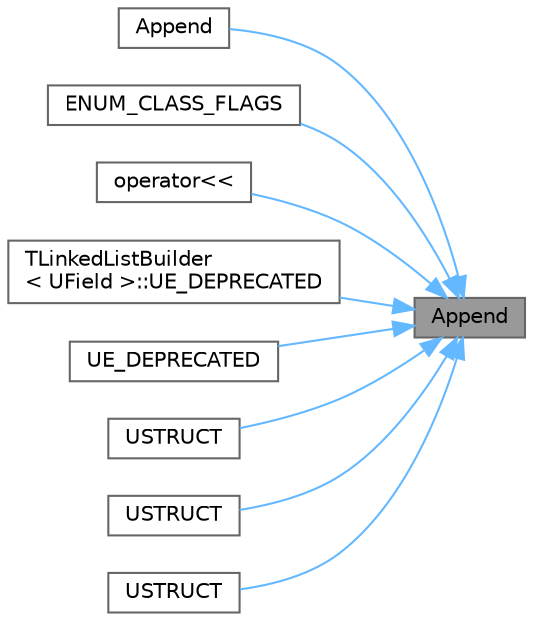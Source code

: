 digraph "Append"
{
 // INTERACTIVE_SVG=YES
 // LATEX_PDF_SIZE
  bgcolor="transparent";
  edge [fontname=Helvetica,fontsize=10,labelfontname=Helvetica,labelfontsize=10];
  node [fontname=Helvetica,fontsize=10,shape=box,height=0.2,width=0.4];
  rankdir="RL";
  Node1 [id="Node000001",label="Append",height=0.2,width=0.4,color="gray40", fillcolor="grey60", style="filled", fontcolor="black",tooltip="Append an ArrayView of handled types to the KeyGen."];
  Node1 -> Node2 [id="edge1_Node000001_Node000002",dir="back",color="steelblue1",style="solid",tooltip=" "];
  Node2 [id="Node000002",label="Append",height=0.2,width=0.4,color="grey40", fillcolor="white", style="filled",URL="$d7/dd8/ShaderKeyGenerator_8h.html#a98cf74810eab76e5254d1d5dfbae0d7a",tooltip="Append an Array of handled types to the KeyGen."];
  Node1 -> Node3 [id="edge2_Node000001_Node000003",dir="back",color="steelblue1",style="solid",tooltip=" "];
  Node3 [id="Node000003",label="ENUM_CLASS_FLAGS",height=0.2,width=0.4,color="grey40", fillcolor="white", style="filled",URL="$d9/d41/CommandLine_8h.html#a6bea30a6c744a66ff9353ae490ba044e",tooltip=" "];
  Node1 -> Node4 [id="edge3_Node000001_Node000004",dir="back",color="steelblue1",style="solid",tooltip=" "];
  Node4 [id="Node000004",label="operator\<\<",height=0.2,width=0.4,color="grey40", fillcolor="white", style="filled",URL="$d7/dd8/ShaderKeyGenerator_8h.html#a6df470d2556eaeb40e1dfa1a8d4a7e11",tooltip="Template overide of FShaderKeyGenerator&& operator<<(FShaderKeyGenerator&, const T&),..."];
  Node1 -> Node5 [id="edge4_Node000001_Node000005",dir="back",color="steelblue1",style="solid",tooltip=" "];
  Node5 [id="Node000005",label="TLinkedListBuilder\l\< UField \>::UE_DEPRECATED",height=0.2,width=0.4,color="grey40", fillcolor="white", style="filled",URL="$d8/dde/structTLinkedListBuilder.html#a83a7da87bc7c3c24976f9868e1ce563d",tooltip=" "];
  Node1 -> Node6 [id="edge5_Node000001_Node000006",dir="back",color="steelblue1",style="solid",tooltip=" "];
  Node6 [id="Node000006",label="UE_DEPRECATED",height=0.2,width=0.4,color="grey40", fillcolor="white", style="filled",URL="$dd/d7e/StaticParameterSet_8h.html#aa8ead075f0a6897ca280d90b20f6539c",tooltip=" "];
  Node1 -> Node7 [id="edge6_Node000001_Node000007",dir="back",color="steelblue1",style="solid",tooltip=" "];
  Node7 [id="Node000007",label="USTRUCT",height=0.2,width=0.4,color="grey40", fillcolor="white", style="filled",URL="$dc/df3/StructUtils_2InstancedStructContainer_8h.html#a5895ae85da76e661028316b61143d273",tooltip="Array of heterogeneous structs."];
  Node1 -> Node8 [id="edge7_Node000001_Node000008",dir="back",color="steelblue1",style="solid",tooltip=" "];
  Node8 [id="Node000008",label="USTRUCT",height=0.2,width=0.4,color="grey40", fillcolor="white", style="filled",URL="$dc/d31/MaterialTypes_8h.html#ac3bc8b440ba08552e54b7e784c0a607a",tooltip=" "];
  Node1 -> Node9 [id="edge8_Node000001_Node000009",dir="back",color="steelblue1",style="solid",tooltip=" "];
  Node9 [id="Node000009",label="USTRUCT",height=0.2,width=0.4,color="grey40", fillcolor="white", style="filled",URL="$dd/d7e/StaticParameterSet_8h.html#a3723a0871ed6abf7ffcba719132c0dcf",tooltip="Base parameter properties."];
}
